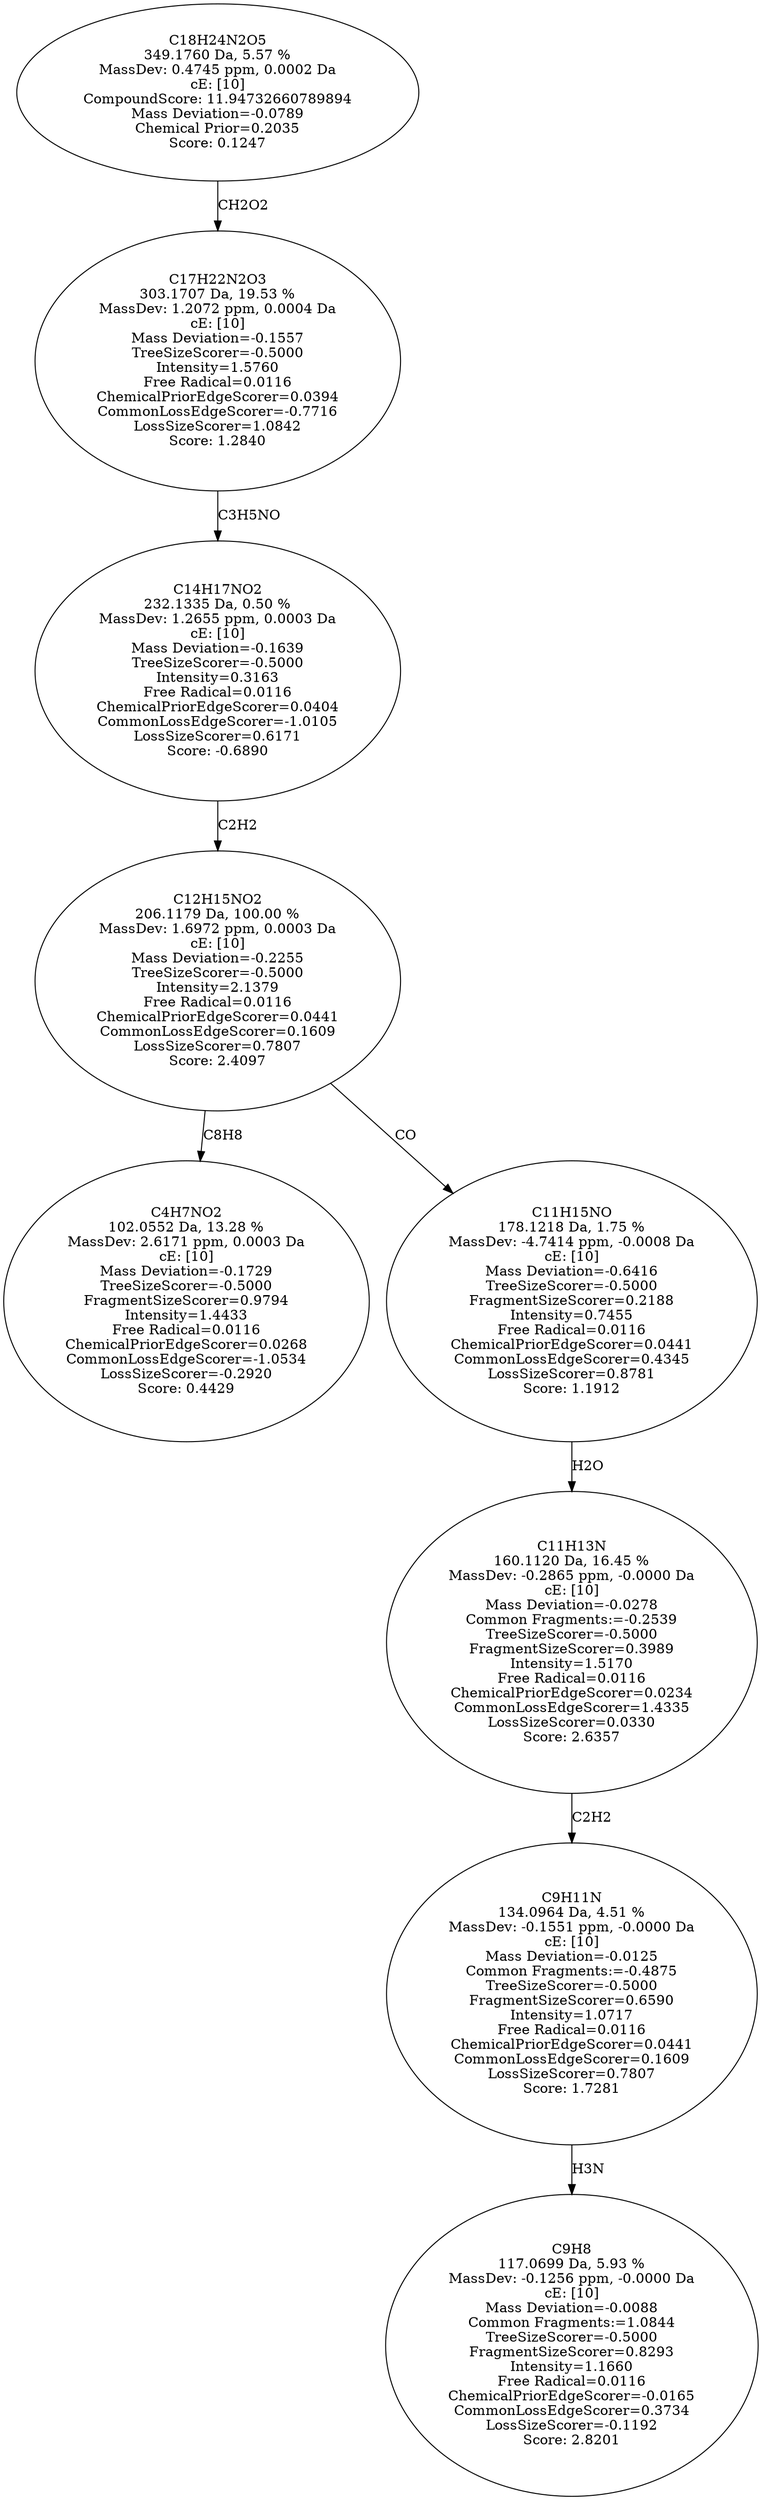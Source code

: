 strict digraph {
v1 [label="C4H7NO2\n102.0552 Da, 13.28 %\nMassDev: 2.6171 ppm, 0.0003 Da\ncE: [10]\nMass Deviation=-0.1729\nTreeSizeScorer=-0.5000\nFragmentSizeScorer=0.9794\nIntensity=1.4433\nFree Radical=0.0116\nChemicalPriorEdgeScorer=0.0268\nCommonLossEdgeScorer=-1.0534\nLossSizeScorer=-0.2920\nScore: 0.4429"];
v2 [label="C9H8\n117.0699 Da, 5.93 %\nMassDev: -0.1256 ppm, -0.0000 Da\ncE: [10]\nMass Deviation=-0.0088\nCommon Fragments:=1.0844\nTreeSizeScorer=-0.5000\nFragmentSizeScorer=0.8293\nIntensity=1.1660\nFree Radical=0.0116\nChemicalPriorEdgeScorer=-0.0165\nCommonLossEdgeScorer=0.3734\nLossSizeScorer=-0.1192\nScore: 2.8201"];
v3 [label="C9H11N\n134.0964 Da, 4.51 %\nMassDev: -0.1551 ppm, -0.0000 Da\ncE: [10]\nMass Deviation=-0.0125\nCommon Fragments:=-0.4875\nTreeSizeScorer=-0.5000\nFragmentSizeScorer=0.6590\nIntensity=1.0717\nFree Radical=0.0116\nChemicalPriorEdgeScorer=0.0441\nCommonLossEdgeScorer=0.1609\nLossSizeScorer=0.7807\nScore: 1.7281"];
v4 [label="C11H13N\n160.1120 Da, 16.45 %\nMassDev: -0.2865 ppm, -0.0000 Da\ncE: [10]\nMass Deviation=-0.0278\nCommon Fragments:=-0.2539\nTreeSizeScorer=-0.5000\nFragmentSizeScorer=0.3989\nIntensity=1.5170\nFree Radical=0.0116\nChemicalPriorEdgeScorer=0.0234\nCommonLossEdgeScorer=1.4335\nLossSizeScorer=0.0330\nScore: 2.6357"];
v5 [label="C11H15NO\n178.1218 Da, 1.75 %\nMassDev: -4.7414 ppm, -0.0008 Da\ncE: [10]\nMass Deviation=-0.6416\nTreeSizeScorer=-0.5000\nFragmentSizeScorer=0.2188\nIntensity=0.7455\nFree Radical=0.0116\nChemicalPriorEdgeScorer=0.0441\nCommonLossEdgeScorer=0.4345\nLossSizeScorer=0.8781\nScore: 1.1912"];
v6 [label="C12H15NO2\n206.1179 Da, 100.00 %\nMassDev: 1.6972 ppm, 0.0003 Da\ncE: [10]\nMass Deviation=-0.2255\nTreeSizeScorer=-0.5000\nIntensity=2.1379\nFree Radical=0.0116\nChemicalPriorEdgeScorer=0.0441\nCommonLossEdgeScorer=0.1609\nLossSizeScorer=0.7807\nScore: 2.4097"];
v7 [label="C14H17NO2\n232.1335 Da, 0.50 %\nMassDev: 1.2655 ppm, 0.0003 Da\ncE: [10]\nMass Deviation=-0.1639\nTreeSizeScorer=-0.5000\nIntensity=0.3163\nFree Radical=0.0116\nChemicalPriorEdgeScorer=0.0404\nCommonLossEdgeScorer=-1.0105\nLossSizeScorer=0.6171\nScore: -0.6890"];
v8 [label="C17H22N2O3\n303.1707 Da, 19.53 %\nMassDev: 1.2072 ppm, 0.0004 Da\ncE: [10]\nMass Deviation=-0.1557\nTreeSizeScorer=-0.5000\nIntensity=1.5760\nFree Radical=0.0116\nChemicalPriorEdgeScorer=0.0394\nCommonLossEdgeScorer=-0.7716\nLossSizeScorer=1.0842\nScore: 1.2840"];
v9 [label="C18H24N2O5\n349.1760 Da, 5.57 %\nMassDev: 0.4745 ppm, 0.0002 Da\ncE: [10]\nCompoundScore: 11.94732660789894\nMass Deviation=-0.0789\nChemical Prior=0.2035\nScore: 0.1247"];
v6 -> v1 [label="C8H8"];
v3 -> v2 [label="H3N"];
v4 -> v3 [label="C2H2"];
v5 -> v4 [label="H2O"];
v6 -> v5 [label="CO"];
v7 -> v6 [label="C2H2"];
v8 -> v7 [label="C3H5NO"];
v9 -> v8 [label="CH2O2"];
}